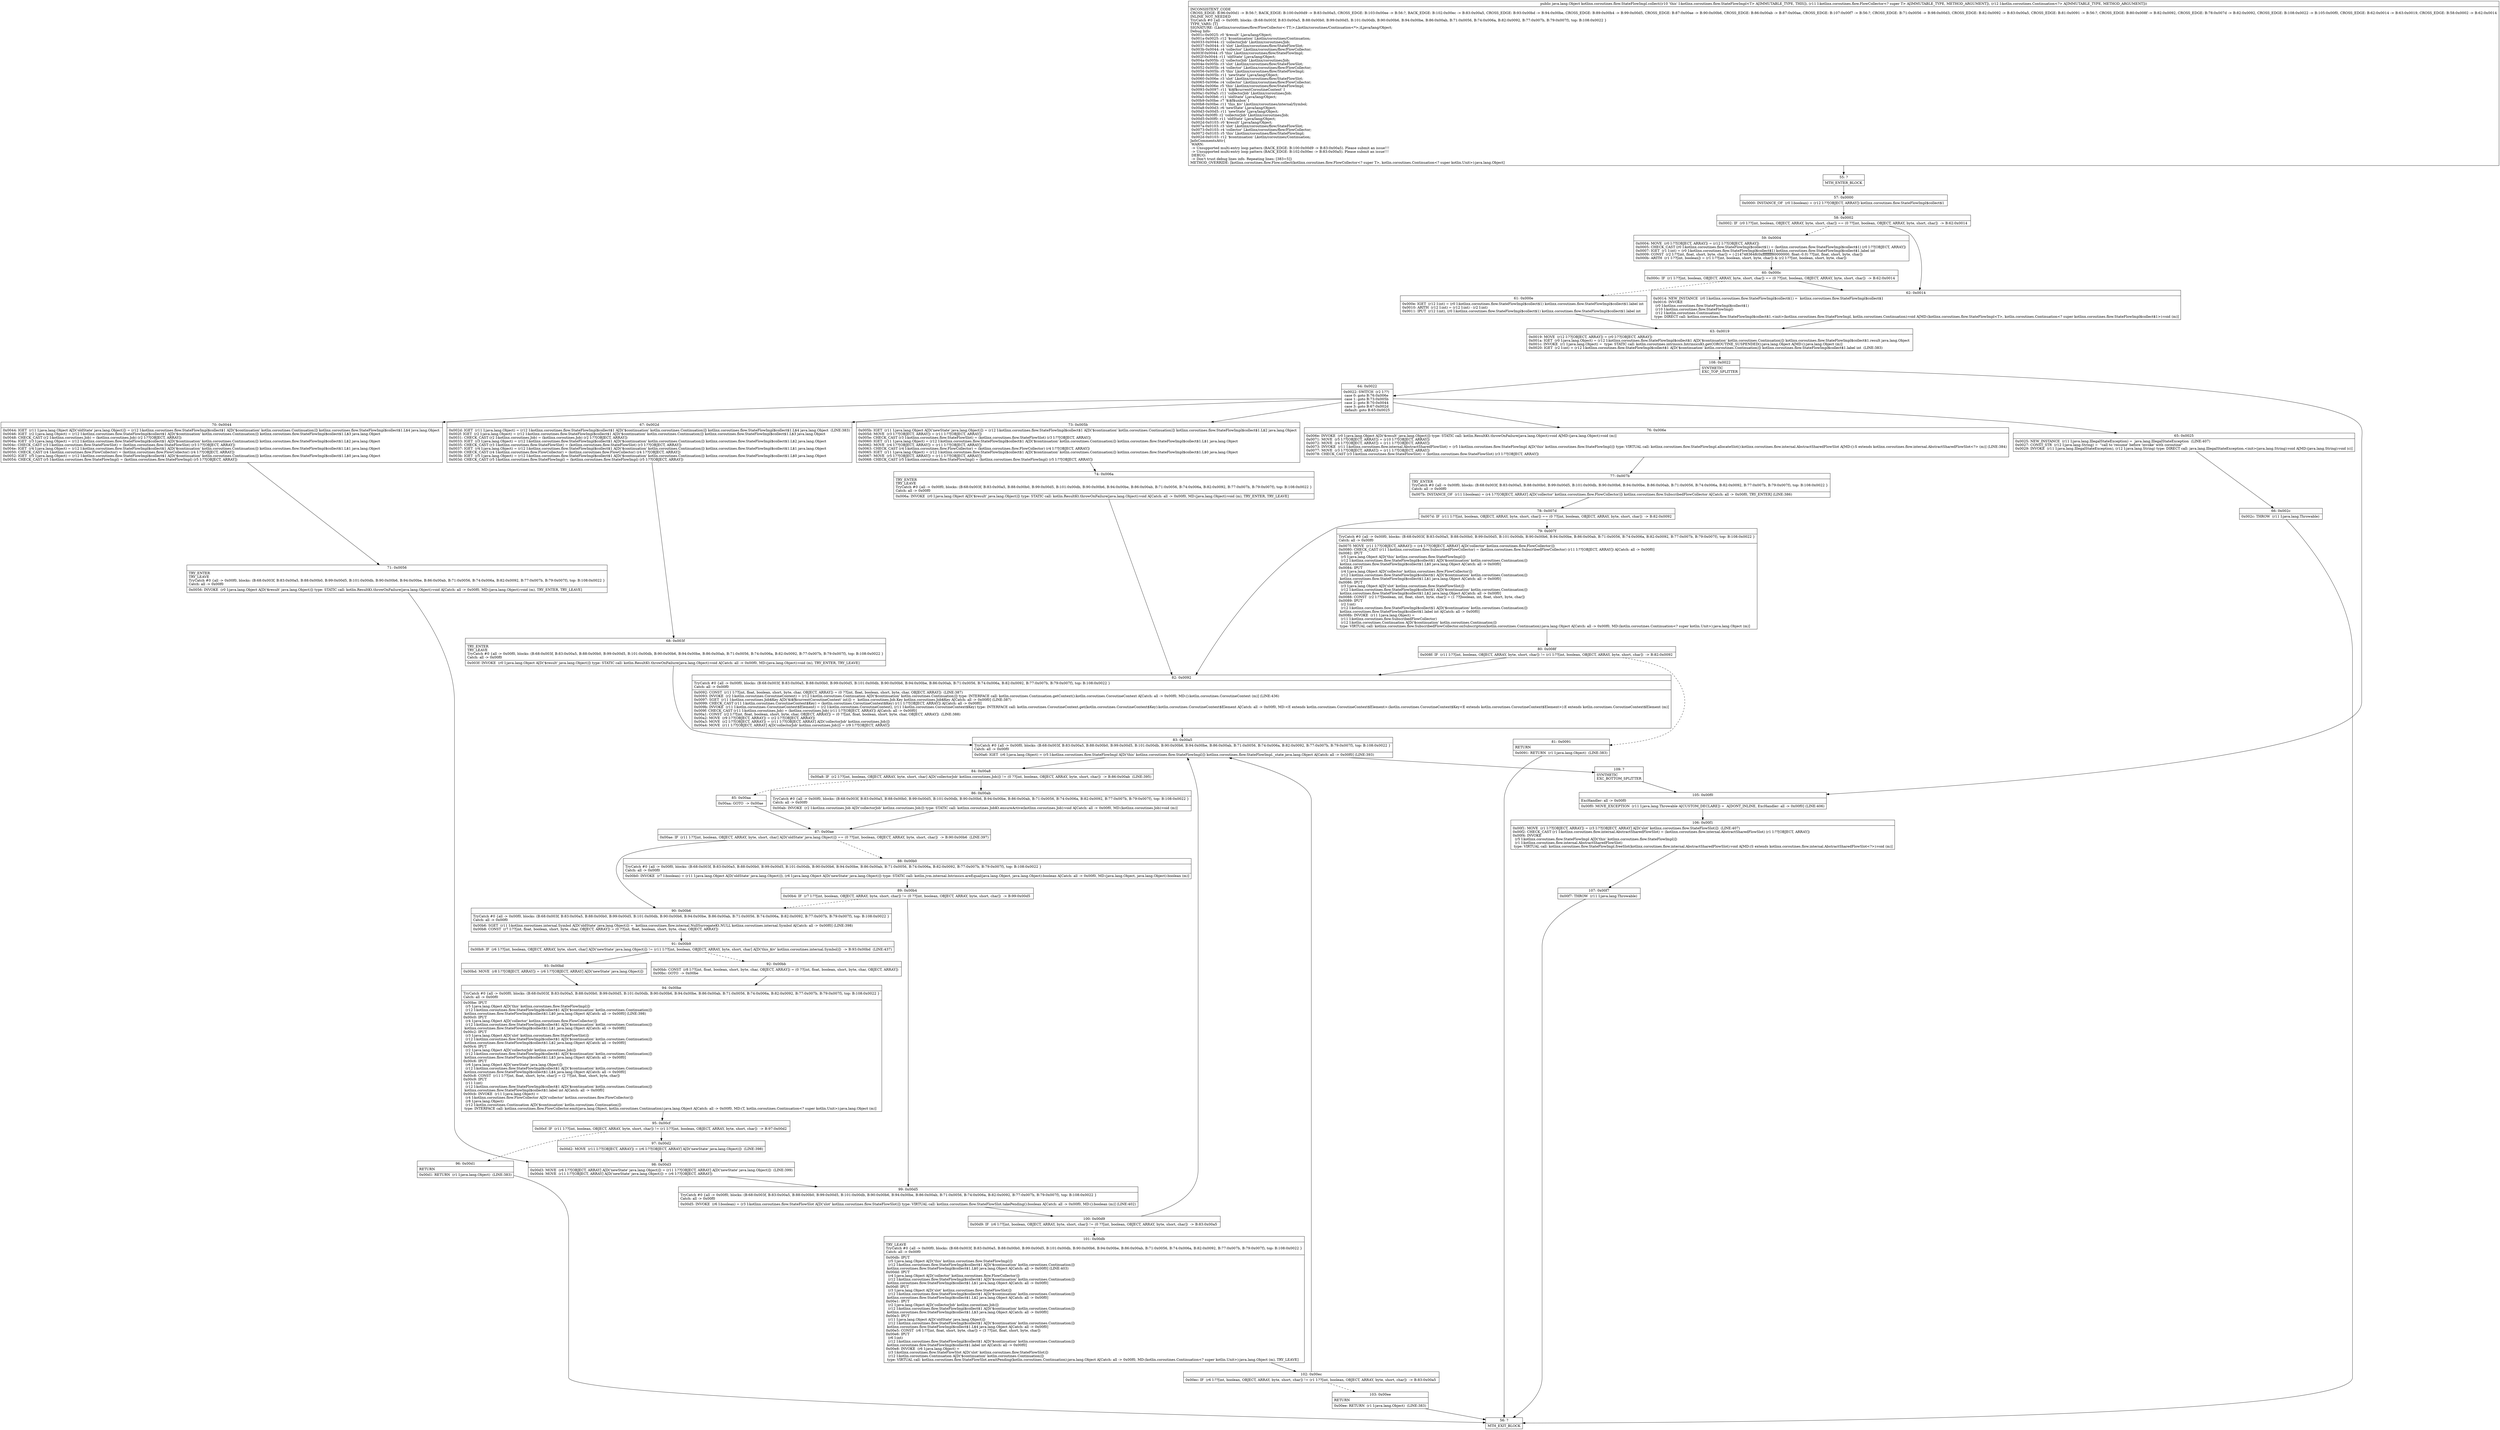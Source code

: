 digraph "CFG forkotlinx.coroutines.flow.StateFlowImpl.collect(Lkotlinx\/coroutines\/flow\/FlowCollector;Lkotlin\/coroutines\/Continuation;)Ljava\/lang\/Object;" {
Node_55 [shape=record,label="{55\:\ ?|MTH_ENTER_BLOCK\l}"];
Node_57 [shape=record,label="{57\:\ 0x0000|0x0000: INSTANCE_OF  (r0 I:boolean) = (r12 I:??[OBJECT, ARRAY]) kotlinx.coroutines.flow.StateFlowImpl$collect$1 \l}"];
Node_58 [shape=record,label="{58\:\ 0x0002|0x0002: IF  (r0 I:??[int, boolean, OBJECT, ARRAY, byte, short, char]) == (0 ??[int, boolean, OBJECT, ARRAY, byte, short, char])  \-\> B:62:0x0014 \l}"];
Node_59 [shape=record,label="{59\:\ 0x0004|0x0004: MOVE  (r0 I:??[OBJECT, ARRAY]) = (r12 I:??[OBJECT, ARRAY]) \l0x0005: CHECK_CAST (r0 I:kotlinx.coroutines.flow.StateFlowImpl$collect$1) = (kotlinx.coroutines.flow.StateFlowImpl$collect$1) (r0 I:??[OBJECT, ARRAY]) \l0x0007: IGET  (r1 I:int) = (r0 I:kotlinx.coroutines.flow.StateFlowImpl$collect$1) kotlinx.coroutines.flow.StateFlowImpl$collect$1.label int \l0x0009: CONST  (r2 I:??[int, float, short, byte, char]) = (\-2147483648(0xffffffff80000000, float:\-0.0) ??[int, float, short, byte, char]) \l0x000b: ARITH  (r1 I:??[int, boolean]) = (r1 I:??[int, boolean, short, byte, char]) & (r2 I:??[int, boolean, short, byte, char]) \l}"];
Node_60 [shape=record,label="{60\:\ 0x000c|0x000c: IF  (r1 I:??[int, boolean, OBJECT, ARRAY, byte, short, char]) == (0 ??[int, boolean, OBJECT, ARRAY, byte, short, char])  \-\> B:62:0x0014 \l}"];
Node_61 [shape=record,label="{61\:\ 0x000e|0x000e: IGET  (r12 I:int) = (r0 I:kotlinx.coroutines.flow.StateFlowImpl$collect$1) kotlinx.coroutines.flow.StateFlowImpl$collect$1.label int \l0x0010: ARITH  (r12 I:int) = (r12 I:int) \- (r2 I:int) \l0x0011: IPUT  (r12 I:int), (r0 I:kotlinx.coroutines.flow.StateFlowImpl$collect$1) kotlinx.coroutines.flow.StateFlowImpl$collect$1.label int \l}"];
Node_63 [shape=record,label="{63\:\ 0x0019|0x0019: MOVE  (r12 I:??[OBJECT, ARRAY]) = (r0 I:??[OBJECT, ARRAY]) \l0x001a: IGET  (r0 I:java.lang.Object) = (r12 I:kotlinx.coroutines.flow.StateFlowImpl$collect$1 A[D('$continuation' kotlin.coroutines.Continuation)]) kotlinx.coroutines.flow.StateFlowImpl$collect$1.result java.lang.Object \l0x001c: INVOKE  (r1 I:java.lang.Object) =  type: STATIC call: kotlin.coroutines.intrinsics.IntrinsicsKt.getCOROUTINE_SUSPENDED():java.lang.Object A[MD:():java.lang.Object (m)]\l0x0020: IGET  (r2 I:int) = (r12 I:kotlinx.coroutines.flow.StateFlowImpl$collect$1 A[D('$continuation' kotlin.coroutines.Continuation)]) kotlinx.coroutines.flow.StateFlowImpl$collect$1.label int  (LINE:383)\l}"];
Node_108 [shape=record,label="{108\:\ 0x0022|SYNTHETIC\lEXC_TOP_SPLITTER\l}"];
Node_64 [shape=record,label="{64\:\ 0x0022|0x0022: SWITCH  (r2 I:??)\l case 0: goto B:76:0x006e\l case 1: goto B:73:0x005b\l case 2: goto B:70:0x0044\l case 3: goto B:67:0x002d\l default: goto B:65:0x0025 \l}"];
Node_65 [shape=record,label="{65\:\ 0x0025|0x0025: NEW_INSTANCE  (r11 I:java.lang.IllegalStateException) =  java.lang.IllegalStateException  (LINE:407)\l0x0027: CONST_STR  (r12 I:java.lang.String) =  \"call to 'resume' before 'invoke' with coroutine\" \l0x0029: INVOKE  (r11 I:java.lang.IllegalStateException), (r12 I:java.lang.String) type: DIRECT call: java.lang.IllegalStateException.\<init\>(java.lang.String):void A[MD:(java.lang.String):void (c)]\l}"];
Node_66 [shape=record,label="{66\:\ 0x002c|0x002c: THROW  (r11 I:java.lang.Throwable) \l}"];
Node_56 [shape=record,label="{56\:\ ?|MTH_EXIT_BLOCK\l}"];
Node_67 [shape=record,label="{67\:\ 0x002d|0x002d: IGET  (r11 I:java.lang.Object) = (r12 I:kotlinx.coroutines.flow.StateFlowImpl$collect$1 A[D('$continuation' kotlin.coroutines.Continuation)]) kotlinx.coroutines.flow.StateFlowImpl$collect$1.L$4 java.lang.Object  (LINE:383)\l0x002f: IGET  (r2 I:java.lang.Object) = (r12 I:kotlinx.coroutines.flow.StateFlowImpl$collect$1 A[D('$continuation' kotlin.coroutines.Continuation)]) kotlinx.coroutines.flow.StateFlowImpl$collect$1.L$3 java.lang.Object \l0x0031: CHECK_CAST (r2 I:kotlinx.coroutines.Job) = (kotlinx.coroutines.Job) (r2 I:??[OBJECT, ARRAY]) \l0x0033: IGET  (r3 I:java.lang.Object) = (r12 I:kotlinx.coroutines.flow.StateFlowImpl$collect$1 A[D('$continuation' kotlin.coroutines.Continuation)]) kotlinx.coroutines.flow.StateFlowImpl$collect$1.L$2 java.lang.Object \l0x0035: CHECK_CAST (r3 I:kotlinx.coroutines.flow.StateFlowSlot) = (kotlinx.coroutines.flow.StateFlowSlot) (r3 I:??[OBJECT, ARRAY]) \l0x0037: IGET  (r4 I:java.lang.Object) = (r12 I:kotlinx.coroutines.flow.StateFlowImpl$collect$1 A[D('$continuation' kotlin.coroutines.Continuation)]) kotlinx.coroutines.flow.StateFlowImpl$collect$1.L$1 java.lang.Object \l0x0039: CHECK_CAST (r4 I:kotlinx.coroutines.flow.FlowCollector) = (kotlinx.coroutines.flow.FlowCollector) (r4 I:??[OBJECT, ARRAY]) \l0x003b: IGET  (r5 I:java.lang.Object) = (r12 I:kotlinx.coroutines.flow.StateFlowImpl$collect$1 A[D('$continuation' kotlin.coroutines.Continuation)]) kotlinx.coroutines.flow.StateFlowImpl$collect$1.L$0 java.lang.Object \l0x003d: CHECK_CAST (r5 I:kotlinx.coroutines.flow.StateFlowImpl) = (kotlinx.coroutines.flow.StateFlowImpl) (r5 I:??[OBJECT, ARRAY]) \l}"];
Node_68 [shape=record,label="{68\:\ 0x003f|TRY_ENTER\lTRY_LEAVE\lTryCatch #0 \{all \-\> 0x00f0, blocks: (B:68:0x003f, B:83:0x00a5, B:88:0x00b0, B:99:0x00d5, B:101:0x00db, B:90:0x00b6, B:94:0x00be, B:86:0x00ab, B:71:0x0056, B:74:0x006a, B:82:0x0092, B:77:0x007b, B:79:0x007f), top: B:108:0x0022 \}\lCatch: all \-\> 0x00f0\l|0x003f: INVOKE  (r0 I:java.lang.Object A[D('$result' java.lang.Object)]) type: STATIC call: kotlin.ResultKt.throwOnFailure(java.lang.Object):void A[Catch: all \-\> 0x00f0, MD:(java.lang.Object):void (m), TRY_ENTER, TRY_LEAVE]\l}"];
Node_83 [shape=record,label="{83\:\ 0x00a5|TryCatch #0 \{all \-\> 0x00f0, blocks: (B:68:0x003f, B:83:0x00a5, B:88:0x00b0, B:99:0x00d5, B:101:0x00db, B:90:0x00b6, B:94:0x00be, B:86:0x00ab, B:71:0x0056, B:74:0x006a, B:82:0x0092, B:77:0x007b, B:79:0x007f), top: B:108:0x0022 \}\lCatch: all \-\> 0x00f0\l|0x00a6: IGET  (r6 I:java.lang.Object) = (r5 I:kotlinx.coroutines.flow.StateFlowImpl A[D('this' kotlinx.coroutines.flow.StateFlowImpl)]) kotlinx.coroutines.flow.StateFlowImpl._state java.lang.Object A[Catch: all \-\> 0x00f0] (LINE:393)\l}"];
Node_84 [shape=record,label="{84\:\ 0x00a8|0x00a8: IF  (r2 I:??[int, boolean, OBJECT, ARRAY, byte, short, char] A[D('collectorJob' kotlinx.coroutines.Job)]) != (0 ??[int, boolean, OBJECT, ARRAY, byte, short, char])  \-\> B:86:0x00ab  (LINE:395)\l}"];
Node_85 [shape=record,label="{85\:\ 0x00aa|0x00aa: GOTO  \-\> 0x00ae \l}"];
Node_87 [shape=record,label="{87\:\ 0x00ae|0x00ae: IF  (r11 I:??[int, boolean, OBJECT, ARRAY, byte, short, char] A[D('oldState' java.lang.Object)]) == (0 ??[int, boolean, OBJECT, ARRAY, byte, short, char])  \-\> B:90:0x00b6  (LINE:397)\l}"];
Node_88 [shape=record,label="{88\:\ 0x00b0|TryCatch #0 \{all \-\> 0x00f0, blocks: (B:68:0x003f, B:83:0x00a5, B:88:0x00b0, B:99:0x00d5, B:101:0x00db, B:90:0x00b6, B:94:0x00be, B:86:0x00ab, B:71:0x0056, B:74:0x006a, B:82:0x0092, B:77:0x007b, B:79:0x007f), top: B:108:0x0022 \}\lCatch: all \-\> 0x00f0\l|0x00b0: INVOKE  (r7 I:boolean) = (r11 I:java.lang.Object A[D('oldState' java.lang.Object)]), (r6 I:java.lang.Object A[D('newState' java.lang.Object)]) type: STATIC call: kotlin.jvm.internal.Intrinsics.areEqual(java.lang.Object, java.lang.Object):boolean A[Catch: all \-\> 0x00f0, MD:(java.lang.Object, java.lang.Object):boolean (m)]\l}"];
Node_89 [shape=record,label="{89\:\ 0x00b4|0x00b4: IF  (r7 I:??[int, boolean, OBJECT, ARRAY, byte, short, char]) != (0 ??[int, boolean, OBJECT, ARRAY, byte, short, char])  \-\> B:99:0x00d5 \l}"];
Node_99 [shape=record,label="{99\:\ 0x00d5|TryCatch #0 \{all \-\> 0x00f0, blocks: (B:68:0x003f, B:83:0x00a5, B:88:0x00b0, B:99:0x00d5, B:101:0x00db, B:90:0x00b6, B:94:0x00be, B:86:0x00ab, B:71:0x0056, B:74:0x006a, B:82:0x0092, B:77:0x007b, B:79:0x007f), top: B:108:0x0022 \}\lCatch: all \-\> 0x00f0\l|0x00d5: INVOKE  (r6 I:boolean) = (r3 I:kotlinx.coroutines.flow.StateFlowSlot A[D('slot' kotlinx.coroutines.flow.StateFlowSlot)]) type: VIRTUAL call: kotlinx.coroutines.flow.StateFlowSlot.takePending():boolean A[Catch: all \-\> 0x00f0, MD:():boolean (m)] (LINE:402)\l}"];
Node_100 [shape=record,label="{100\:\ 0x00d9|0x00d9: IF  (r6 I:??[int, boolean, OBJECT, ARRAY, byte, short, char]) != (0 ??[int, boolean, OBJECT, ARRAY, byte, short, char])  \-\> B:83:0x00a5 \l}"];
Node_101 [shape=record,label="{101\:\ 0x00db|TRY_LEAVE\lTryCatch #0 \{all \-\> 0x00f0, blocks: (B:68:0x003f, B:83:0x00a5, B:88:0x00b0, B:99:0x00d5, B:101:0x00db, B:90:0x00b6, B:94:0x00be, B:86:0x00ab, B:71:0x0056, B:74:0x006a, B:82:0x0092, B:77:0x007b, B:79:0x007f), top: B:108:0x0022 \}\lCatch: all \-\> 0x00f0\l|0x00db: IPUT  \l  (r5 I:java.lang.Object A[D('this' kotlinx.coroutines.flow.StateFlowImpl)])\l  (r12 I:kotlinx.coroutines.flow.StateFlowImpl$collect$1 A[D('$continuation' kotlin.coroutines.Continuation)])\l kotlinx.coroutines.flow.StateFlowImpl$collect$1.L$0 java.lang.Object A[Catch: all \-\> 0x00f0] (LINE:403)\l0x00dd: IPUT  \l  (r4 I:java.lang.Object A[D('collector' kotlinx.coroutines.flow.FlowCollector)])\l  (r12 I:kotlinx.coroutines.flow.StateFlowImpl$collect$1 A[D('$continuation' kotlin.coroutines.Continuation)])\l kotlinx.coroutines.flow.StateFlowImpl$collect$1.L$1 java.lang.Object A[Catch: all \-\> 0x00f0]\l0x00df: IPUT  \l  (r3 I:java.lang.Object A[D('slot' kotlinx.coroutines.flow.StateFlowSlot)])\l  (r12 I:kotlinx.coroutines.flow.StateFlowImpl$collect$1 A[D('$continuation' kotlin.coroutines.Continuation)])\l kotlinx.coroutines.flow.StateFlowImpl$collect$1.L$2 java.lang.Object A[Catch: all \-\> 0x00f0]\l0x00e1: IPUT  \l  (r2 I:java.lang.Object A[D('collectorJob' kotlinx.coroutines.Job)])\l  (r12 I:kotlinx.coroutines.flow.StateFlowImpl$collect$1 A[D('$continuation' kotlin.coroutines.Continuation)])\l kotlinx.coroutines.flow.StateFlowImpl$collect$1.L$3 java.lang.Object A[Catch: all \-\> 0x00f0]\l0x00e3: IPUT  \l  (r11 I:java.lang.Object A[D('oldState' java.lang.Object)])\l  (r12 I:kotlinx.coroutines.flow.StateFlowImpl$collect$1 A[D('$continuation' kotlin.coroutines.Continuation)])\l kotlinx.coroutines.flow.StateFlowImpl$collect$1.L$4 java.lang.Object A[Catch: all \-\> 0x00f0]\l0x00e5: CONST  (r6 I:??[int, float, short, byte, char]) = (3 ??[int, float, short, byte, char]) \l0x00e6: IPUT  \l  (r6 I:int)\l  (r12 I:kotlinx.coroutines.flow.StateFlowImpl$collect$1 A[D('$continuation' kotlin.coroutines.Continuation)])\l kotlinx.coroutines.flow.StateFlowImpl$collect$1.label int A[Catch: all \-\> 0x00f0]\l0x00e8: INVOKE  (r6 I:java.lang.Object) = \l  (r3 I:kotlinx.coroutines.flow.StateFlowSlot A[D('slot' kotlinx.coroutines.flow.StateFlowSlot)])\l  (r12 I:kotlin.coroutines.Continuation A[D('$continuation' kotlin.coroutines.Continuation)])\l type: VIRTUAL call: kotlinx.coroutines.flow.StateFlowSlot.awaitPending(kotlin.coroutines.Continuation):java.lang.Object A[Catch: all \-\> 0x00f0, MD:(kotlin.coroutines.Continuation\<? super kotlin.Unit\>):java.lang.Object (m), TRY_LEAVE]\l}"];
Node_102 [shape=record,label="{102\:\ 0x00ec|0x00ec: IF  (r6 I:??[int, boolean, OBJECT, ARRAY, byte, short, char]) != (r1 I:??[int, boolean, OBJECT, ARRAY, byte, short, char])  \-\> B:83:0x00a5 \l}"];
Node_103 [shape=record,label="{103\:\ 0x00ee|RETURN\l|0x00ee: RETURN  (r1 I:java.lang.Object)  (LINE:383)\l}"];
Node_90 [shape=record,label="{90\:\ 0x00b6|TryCatch #0 \{all \-\> 0x00f0, blocks: (B:68:0x003f, B:83:0x00a5, B:88:0x00b0, B:99:0x00d5, B:101:0x00db, B:90:0x00b6, B:94:0x00be, B:86:0x00ab, B:71:0x0056, B:74:0x006a, B:82:0x0092, B:77:0x007b, B:79:0x007f), top: B:108:0x0022 \}\lCatch: all \-\> 0x00f0\l|0x00b6: SGET  (r11 I:kotlinx.coroutines.internal.Symbol A[D('oldState' java.lang.Object)]) =  kotlinx.coroutines.flow.internal.NullSurrogateKt.NULL kotlinx.coroutines.internal.Symbol A[Catch: all \-\> 0x00f0] (LINE:398)\l0x00b8: CONST  (r7 I:??[int, float, boolean, short, byte, char, OBJECT, ARRAY]) = (0 ??[int, float, boolean, short, byte, char, OBJECT, ARRAY]) \l}"];
Node_91 [shape=record,label="{91\:\ 0x00b9|0x00b9: IF  (r6 I:??[int, boolean, OBJECT, ARRAY, byte, short, char] A[D('newState' java.lang.Object)]) != (r11 I:??[int, boolean, OBJECT, ARRAY, byte, short, char] A[D('this_$iv' kotlinx.coroutines.internal.Symbol)])  \-\> B:93:0x00bd  (LINE:437)\l}"];
Node_92 [shape=record,label="{92\:\ 0x00bb|0x00bb: CONST  (r8 I:??[int, float, boolean, short, byte, char, OBJECT, ARRAY]) = (0 ??[int, float, boolean, short, byte, char, OBJECT, ARRAY]) \l0x00bc: GOTO  \-\> 0x00be \l}"];
Node_94 [shape=record,label="{94\:\ 0x00be|TryCatch #0 \{all \-\> 0x00f0, blocks: (B:68:0x003f, B:83:0x00a5, B:88:0x00b0, B:99:0x00d5, B:101:0x00db, B:90:0x00b6, B:94:0x00be, B:86:0x00ab, B:71:0x0056, B:74:0x006a, B:82:0x0092, B:77:0x007b, B:79:0x007f), top: B:108:0x0022 \}\lCatch: all \-\> 0x00f0\l|0x00be: IPUT  \l  (r5 I:java.lang.Object A[D('this' kotlinx.coroutines.flow.StateFlowImpl)])\l  (r12 I:kotlinx.coroutines.flow.StateFlowImpl$collect$1 A[D('$continuation' kotlin.coroutines.Continuation)])\l kotlinx.coroutines.flow.StateFlowImpl$collect$1.L$0 java.lang.Object A[Catch: all \-\> 0x00f0] (LINE:398)\l0x00c0: IPUT  \l  (r4 I:java.lang.Object A[D('collector' kotlinx.coroutines.flow.FlowCollector)])\l  (r12 I:kotlinx.coroutines.flow.StateFlowImpl$collect$1 A[D('$continuation' kotlin.coroutines.Continuation)])\l kotlinx.coroutines.flow.StateFlowImpl$collect$1.L$1 java.lang.Object A[Catch: all \-\> 0x00f0]\l0x00c2: IPUT  \l  (r3 I:java.lang.Object A[D('slot' kotlinx.coroutines.flow.StateFlowSlot)])\l  (r12 I:kotlinx.coroutines.flow.StateFlowImpl$collect$1 A[D('$continuation' kotlin.coroutines.Continuation)])\l kotlinx.coroutines.flow.StateFlowImpl$collect$1.L$2 java.lang.Object A[Catch: all \-\> 0x00f0]\l0x00c4: IPUT  \l  (r2 I:java.lang.Object A[D('collectorJob' kotlinx.coroutines.Job)])\l  (r12 I:kotlinx.coroutines.flow.StateFlowImpl$collect$1 A[D('$continuation' kotlin.coroutines.Continuation)])\l kotlinx.coroutines.flow.StateFlowImpl$collect$1.L$3 java.lang.Object A[Catch: all \-\> 0x00f0]\l0x00c6: IPUT  \l  (r6 I:java.lang.Object A[D('newState' java.lang.Object)])\l  (r12 I:kotlinx.coroutines.flow.StateFlowImpl$collect$1 A[D('$continuation' kotlin.coroutines.Continuation)])\l kotlinx.coroutines.flow.StateFlowImpl$collect$1.L$4 java.lang.Object A[Catch: all \-\> 0x00f0]\l0x00c8: CONST  (r11 I:??[int, float, short, byte, char]) = (2 ??[int, float, short, byte, char]) \l0x00c9: IPUT  \l  (r11 I:int)\l  (r12 I:kotlinx.coroutines.flow.StateFlowImpl$collect$1 A[D('$continuation' kotlin.coroutines.Continuation)])\l kotlinx.coroutines.flow.StateFlowImpl$collect$1.label int A[Catch: all \-\> 0x00f0]\l0x00cb: INVOKE  (r11 I:java.lang.Object) = \l  (r4 I:kotlinx.coroutines.flow.FlowCollector A[D('collector' kotlinx.coroutines.flow.FlowCollector)])\l  (r8 I:java.lang.Object)\l  (r12 I:kotlin.coroutines.Continuation A[D('$continuation' kotlin.coroutines.Continuation)])\l type: INTERFACE call: kotlinx.coroutines.flow.FlowCollector.emit(java.lang.Object, kotlin.coroutines.Continuation):java.lang.Object A[Catch: all \-\> 0x00f0, MD:(T, kotlin.coroutines.Continuation\<? super kotlin.Unit\>):java.lang.Object (m)]\l}"];
Node_95 [shape=record,label="{95\:\ 0x00cf|0x00cf: IF  (r11 I:??[int, boolean, OBJECT, ARRAY, byte, short, char]) != (r1 I:??[int, boolean, OBJECT, ARRAY, byte, short, char])  \-\> B:97:0x00d2 \l}"];
Node_96 [shape=record,label="{96\:\ 0x00d1|RETURN\l|0x00d1: RETURN  (r1 I:java.lang.Object)  (LINE:383)\l}"];
Node_97 [shape=record,label="{97\:\ 0x00d2|0x00d2: MOVE  (r11 I:??[OBJECT, ARRAY]) = (r6 I:??[OBJECT, ARRAY] A[D('newState' java.lang.Object)])  (LINE:398)\l}"];
Node_98 [shape=record,label="{98\:\ 0x00d3|0x00d3: MOVE  (r6 I:??[OBJECT, ARRAY] A[D('newState' java.lang.Object)]) = (r11 I:??[OBJECT, ARRAY] A[D('newState' java.lang.Object)])  (LINE:399)\l0x00d4: MOVE  (r11 I:??[OBJECT, ARRAY] A[D('newState' java.lang.Object)]) = (r6 I:??[OBJECT, ARRAY]) \l}"];
Node_93 [shape=record,label="{93\:\ 0x00bd|0x00bd: MOVE  (r8 I:??[OBJECT, ARRAY]) = (r6 I:??[OBJECT, ARRAY] A[D('newState' java.lang.Object)]) \l}"];
Node_86 [shape=record,label="{86\:\ 0x00ab|TryCatch #0 \{all \-\> 0x00f0, blocks: (B:68:0x003f, B:83:0x00a5, B:88:0x00b0, B:99:0x00d5, B:101:0x00db, B:90:0x00b6, B:94:0x00be, B:86:0x00ab, B:71:0x0056, B:74:0x006a, B:82:0x0092, B:77:0x007b, B:79:0x007f), top: B:108:0x0022 \}\lCatch: all \-\> 0x00f0\l|0x00ab: INVOKE  (r2 I:kotlinx.coroutines.Job A[D('collectorJob' kotlinx.coroutines.Job)]) type: STATIC call: kotlinx.coroutines.JobKt.ensureActive(kotlinx.coroutines.Job):void A[Catch: all \-\> 0x00f0, MD:(kotlinx.coroutines.Job):void (m)]\l}"];
Node_109 [shape=record,label="{109\:\ ?|SYNTHETIC\lEXC_BOTTOM_SPLITTER\l}"];
Node_70 [shape=record,label="{70\:\ 0x0044|0x0044: IGET  (r11 I:java.lang.Object A[D('oldState' java.lang.Object)]) = (r12 I:kotlinx.coroutines.flow.StateFlowImpl$collect$1 A[D('$continuation' kotlin.coroutines.Continuation)]) kotlinx.coroutines.flow.StateFlowImpl$collect$1.L$4 java.lang.Object \l0x0046: IGET  (r2 I:java.lang.Object) = (r12 I:kotlinx.coroutines.flow.StateFlowImpl$collect$1 A[D('$continuation' kotlin.coroutines.Continuation)]) kotlinx.coroutines.flow.StateFlowImpl$collect$1.L$3 java.lang.Object \l0x0048: CHECK_CAST (r2 I:kotlinx.coroutines.Job) = (kotlinx.coroutines.Job) (r2 I:??[OBJECT, ARRAY]) \l0x004a: IGET  (r3 I:java.lang.Object) = (r12 I:kotlinx.coroutines.flow.StateFlowImpl$collect$1 A[D('$continuation' kotlin.coroutines.Continuation)]) kotlinx.coroutines.flow.StateFlowImpl$collect$1.L$2 java.lang.Object \l0x004c: CHECK_CAST (r3 I:kotlinx.coroutines.flow.StateFlowSlot) = (kotlinx.coroutines.flow.StateFlowSlot) (r3 I:??[OBJECT, ARRAY]) \l0x004e: IGET  (r4 I:java.lang.Object) = (r12 I:kotlinx.coroutines.flow.StateFlowImpl$collect$1 A[D('$continuation' kotlin.coroutines.Continuation)]) kotlinx.coroutines.flow.StateFlowImpl$collect$1.L$1 java.lang.Object \l0x0050: CHECK_CAST (r4 I:kotlinx.coroutines.flow.FlowCollector) = (kotlinx.coroutines.flow.FlowCollector) (r4 I:??[OBJECT, ARRAY]) \l0x0052: IGET  (r5 I:java.lang.Object) = (r12 I:kotlinx.coroutines.flow.StateFlowImpl$collect$1 A[D('$continuation' kotlin.coroutines.Continuation)]) kotlinx.coroutines.flow.StateFlowImpl$collect$1.L$0 java.lang.Object \l0x0054: CHECK_CAST (r5 I:kotlinx.coroutines.flow.StateFlowImpl) = (kotlinx.coroutines.flow.StateFlowImpl) (r5 I:??[OBJECT, ARRAY]) \l}"];
Node_71 [shape=record,label="{71\:\ 0x0056|TRY_ENTER\lTRY_LEAVE\lTryCatch #0 \{all \-\> 0x00f0, blocks: (B:68:0x003f, B:83:0x00a5, B:88:0x00b0, B:99:0x00d5, B:101:0x00db, B:90:0x00b6, B:94:0x00be, B:86:0x00ab, B:71:0x0056, B:74:0x006a, B:82:0x0092, B:77:0x007b, B:79:0x007f), top: B:108:0x0022 \}\lCatch: all \-\> 0x00f0\l|0x0056: INVOKE  (r0 I:java.lang.Object A[D('$result' java.lang.Object)]) type: STATIC call: kotlin.ResultKt.throwOnFailure(java.lang.Object):void A[Catch: all \-\> 0x00f0, MD:(java.lang.Object):void (m), TRY_ENTER, TRY_LEAVE]\l}"];
Node_73 [shape=record,label="{73\:\ 0x005b|0x005b: IGET  (r11 I:java.lang.Object A[D('newState' java.lang.Object)]) = (r12 I:kotlinx.coroutines.flow.StateFlowImpl$collect$1 A[D('$continuation' kotlin.coroutines.Continuation)]) kotlinx.coroutines.flow.StateFlowImpl$collect$1.L$2 java.lang.Object \l0x005d: MOVE  (r3 I:??[OBJECT, ARRAY]) = (r11 I:??[OBJECT, ARRAY]) \l0x005e: CHECK_CAST (r3 I:kotlinx.coroutines.flow.StateFlowSlot) = (kotlinx.coroutines.flow.StateFlowSlot) (r3 I:??[OBJECT, ARRAY]) \l0x0060: IGET  (r11 I:java.lang.Object) = (r12 I:kotlinx.coroutines.flow.StateFlowImpl$collect$1 A[D('$continuation' kotlin.coroutines.Continuation)]) kotlinx.coroutines.flow.StateFlowImpl$collect$1.L$1 java.lang.Object \l0x0062: MOVE  (r4 I:??[OBJECT, ARRAY]) = (r11 I:??[OBJECT, ARRAY]) \l0x0063: CHECK_CAST (r4 I:kotlinx.coroutines.flow.FlowCollector) = (kotlinx.coroutines.flow.FlowCollector) (r4 I:??[OBJECT, ARRAY]) \l0x0065: IGET  (r11 I:java.lang.Object) = (r12 I:kotlinx.coroutines.flow.StateFlowImpl$collect$1 A[D('$continuation' kotlin.coroutines.Continuation)]) kotlinx.coroutines.flow.StateFlowImpl$collect$1.L$0 java.lang.Object \l0x0067: MOVE  (r5 I:??[OBJECT, ARRAY]) = (r11 I:??[OBJECT, ARRAY]) \l0x0068: CHECK_CAST (r5 I:kotlinx.coroutines.flow.StateFlowImpl) = (kotlinx.coroutines.flow.StateFlowImpl) (r5 I:??[OBJECT, ARRAY]) \l}"];
Node_74 [shape=record,label="{74\:\ 0x006a|TRY_ENTER\lTRY_LEAVE\lTryCatch #0 \{all \-\> 0x00f0, blocks: (B:68:0x003f, B:83:0x00a5, B:88:0x00b0, B:99:0x00d5, B:101:0x00db, B:90:0x00b6, B:94:0x00be, B:86:0x00ab, B:71:0x0056, B:74:0x006a, B:82:0x0092, B:77:0x007b, B:79:0x007f), top: B:108:0x0022 \}\lCatch: all \-\> 0x00f0\l|0x006a: INVOKE  (r0 I:java.lang.Object A[D('$result' java.lang.Object)]) type: STATIC call: kotlin.ResultKt.throwOnFailure(java.lang.Object):void A[Catch: all \-\> 0x00f0, MD:(java.lang.Object):void (m), TRY_ENTER, TRY_LEAVE]\l}"];
Node_82 [shape=record,label="{82\:\ 0x0092|TryCatch #0 \{all \-\> 0x00f0, blocks: (B:68:0x003f, B:83:0x00a5, B:88:0x00b0, B:99:0x00d5, B:101:0x00db, B:90:0x00b6, B:94:0x00be, B:86:0x00ab, B:71:0x0056, B:74:0x006a, B:82:0x0092, B:77:0x007b, B:79:0x007f), top: B:108:0x0022 \}\lCatch: all \-\> 0x00f0\l|0x0092: CONST  (r11 I:??[int, float, boolean, short, byte, char, OBJECT, ARRAY]) = (0 ??[int, float, boolean, short, byte, char, OBJECT, ARRAY])  (LINE:387)\l0x0093: INVOKE  (r2 I:kotlin.coroutines.CoroutineContext) = (r12 I:kotlin.coroutines.Continuation A[D('$continuation' kotlin.coroutines.Continuation)]) type: INTERFACE call: kotlin.coroutines.Continuation.getContext():kotlin.coroutines.CoroutineContext A[Catch: all \-\> 0x00f0, MD:():kotlin.coroutines.CoroutineContext (m)] (LINE:436)\l0x0097: SGET  (r11 I:kotlinx.coroutines.Job$Key A[D('$i$f$currentCoroutineContext' int)]) =  kotlinx.coroutines.Job.Key kotlinx.coroutines.Job$Key A[Catch: all \-\> 0x00f0] (LINE:387)\l0x0099: CHECK_CAST (r11 I:kotlin.coroutines.CoroutineContext$Key) = (kotlin.coroutines.CoroutineContext$Key) (r11 I:??[OBJECT, ARRAY]) A[Catch: all \-\> 0x00f0]\l0x009b: INVOKE  (r11 I:kotlin.coroutines.CoroutineContext$Element) = (r2 I:kotlin.coroutines.CoroutineContext), (r11 I:kotlin.coroutines.CoroutineContext$Key) type: INTERFACE call: kotlin.coroutines.CoroutineContext.get(kotlin.coroutines.CoroutineContext$Key):kotlin.coroutines.CoroutineContext$Element A[Catch: all \-\> 0x00f0, MD:\<E extends kotlin.coroutines.CoroutineContext$Element\>:(kotlin.coroutines.CoroutineContext$Key\<E extends kotlin.coroutines.CoroutineContext$Element\>):E extends kotlin.coroutines.CoroutineContext$Element (m)]\l0x009f: CHECK_CAST (r11 I:kotlinx.coroutines.Job) = (kotlinx.coroutines.Job) (r11 I:??[OBJECT, ARRAY]) A[Catch: all \-\> 0x00f0]\l0x00a1: CONST  (r2 I:??[int, float, boolean, short, byte, char, OBJECT, ARRAY]) = (0 ??[int, float, boolean, short, byte, char, OBJECT, ARRAY])  (LINE:388)\l0x00a2: MOVE  (r9 I:??[OBJECT, ARRAY]) = (r2 I:??[OBJECT, ARRAY]) \l0x00a3: MOVE  (r2 I:??[OBJECT, ARRAY]) = (r11 I:??[OBJECT, ARRAY] A[D('collectorJob' kotlinx.coroutines.Job)]) \l0x00a4: MOVE  (r11 I:??[OBJECT, ARRAY] A[D('collectorJob' kotlinx.coroutines.Job)]) = (r9 I:??[OBJECT, ARRAY]) \l}"];
Node_76 [shape=record,label="{76\:\ 0x006e|0x006e: INVOKE  (r0 I:java.lang.Object A[D('$result' java.lang.Object)]) type: STATIC call: kotlin.ResultKt.throwOnFailure(java.lang.Object):void A[MD:(java.lang.Object):void (m)]\l0x0071: MOVE  (r5 I:??[OBJECT, ARRAY]) = (r10 I:??[OBJECT, ARRAY]) \l0x0072: MOVE  (r4 I:??[OBJECT, ARRAY]) = (r11 I:??[OBJECT, ARRAY]) \l0x0073: INVOKE  (r11 I:kotlinx.coroutines.flow.internal.AbstractSharedFlowSlot) = (r5 I:kotlinx.coroutines.flow.StateFlowImpl A[D('this' kotlinx.coroutines.flow.StateFlowImpl)]) type: VIRTUAL call: kotlinx.coroutines.flow.StateFlowImpl.allocateSlot():kotlinx.coroutines.flow.internal.AbstractSharedFlowSlot A[MD:():S extends kotlinx.coroutines.flow.internal.AbstractSharedFlowSlot\<?\> (m)] (LINE:384)\l0x0077: MOVE  (r3 I:??[OBJECT, ARRAY]) = (r11 I:??[OBJECT, ARRAY]) \l0x0078: CHECK_CAST (r3 I:kotlinx.coroutines.flow.StateFlowSlot) = (kotlinx.coroutines.flow.StateFlowSlot) (r3 I:??[OBJECT, ARRAY]) \l}"];
Node_77 [shape=record,label="{77\:\ 0x007b|TRY_ENTER\lTryCatch #0 \{all \-\> 0x00f0, blocks: (B:68:0x003f, B:83:0x00a5, B:88:0x00b0, B:99:0x00d5, B:101:0x00db, B:90:0x00b6, B:94:0x00be, B:86:0x00ab, B:71:0x0056, B:74:0x006a, B:82:0x0092, B:77:0x007b, B:79:0x007f), top: B:108:0x0022 \}\lCatch: all \-\> 0x00f0\l|0x007b: INSTANCE_OF  (r11 I:boolean) = (r4 I:??[OBJECT, ARRAY] A[D('collector' kotlinx.coroutines.flow.FlowCollector)]) kotlinx.coroutines.flow.SubscribedFlowCollector A[Catch: all \-\> 0x00f0, TRY_ENTER] (LINE:386)\l}"];
Node_78 [shape=record,label="{78\:\ 0x007d|0x007d: IF  (r11 I:??[int, boolean, OBJECT, ARRAY, byte, short, char]) == (0 ??[int, boolean, OBJECT, ARRAY, byte, short, char])  \-\> B:82:0x0092 \l}"];
Node_79 [shape=record,label="{79\:\ 0x007f|TryCatch #0 \{all \-\> 0x00f0, blocks: (B:68:0x003f, B:83:0x00a5, B:88:0x00b0, B:99:0x00d5, B:101:0x00db, B:90:0x00b6, B:94:0x00be, B:86:0x00ab, B:71:0x0056, B:74:0x006a, B:82:0x0092, B:77:0x007b, B:79:0x007f), top: B:108:0x0022 \}\lCatch: all \-\> 0x00f0\l|0x007f: MOVE  (r11 I:??[OBJECT, ARRAY]) = (r4 I:??[OBJECT, ARRAY] A[D('collector' kotlinx.coroutines.flow.FlowCollector)]) \l0x0080: CHECK_CAST (r11 I:kotlinx.coroutines.flow.SubscribedFlowCollector) = (kotlinx.coroutines.flow.SubscribedFlowCollector) (r11 I:??[OBJECT, ARRAY]) A[Catch: all \-\> 0x00f0]\l0x0082: IPUT  \l  (r5 I:java.lang.Object A[D('this' kotlinx.coroutines.flow.StateFlowImpl)])\l  (r12 I:kotlinx.coroutines.flow.StateFlowImpl$collect$1 A[D('$continuation' kotlin.coroutines.Continuation)])\l kotlinx.coroutines.flow.StateFlowImpl$collect$1.L$0 java.lang.Object A[Catch: all \-\> 0x00f0]\l0x0084: IPUT  \l  (r4 I:java.lang.Object A[D('collector' kotlinx.coroutines.flow.FlowCollector)])\l  (r12 I:kotlinx.coroutines.flow.StateFlowImpl$collect$1 A[D('$continuation' kotlin.coroutines.Continuation)])\l kotlinx.coroutines.flow.StateFlowImpl$collect$1.L$1 java.lang.Object A[Catch: all \-\> 0x00f0]\l0x0086: IPUT  \l  (r3 I:java.lang.Object A[D('slot' kotlinx.coroutines.flow.StateFlowSlot)])\l  (r12 I:kotlinx.coroutines.flow.StateFlowImpl$collect$1 A[D('$continuation' kotlin.coroutines.Continuation)])\l kotlinx.coroutines.flow.StateFlowImpl$collect$1.L$2 java.lang.Object A[Catch: all \-\> 0x00f0]\l0x0088: CONST  (r2 I:??[boolean, int, float, short, byte, char]) = (1 ??[boolean, int, float, short, byte, char]) \l0x0089: IPUT  \l  (r2 I:int)\l  (r12 I:kotlinx.coroutines.flow.StateFlowImpl$collect$1 A[D('$continuation' kotlin.coroutines.Continuation)])\l kotlinx.coroutines.flow.StateFlowImpl$collect$1.label int A[Catch: all \-\> 0x00f0]\l0x008b: INVOKE  (r11 I:java.lang.Object) = \l  (r11 I:kotlinx.coroutines.flow.SubscribedFlowCollector)\l  (r12 I:kotlin.coroutines.Continuation A[D('$continuation' kotlin.coroutines.Continuation)])\l type: VIRTUAL call: kotlinx.coroutines.flow.SubscribedFlowCollector.onSubscription(kotlin.coroutines.Continuation):java.lang.Object A[Catch: all \-\> 0x00f0, MD:(kotlin.coroutines.Continuation\<? super kotlin.Unit\>):java.lang.Object (m)]\l}"];
Node_80 [shape=record,label="{80\:\ 0x008f|0x008f: IF  (r11 I:??[int, boolean, OBJECT, ARRAY, byte, short, char]) != (r1 I:??[int, boolean, OBJECT, ARRAY, byte, short, char])  \-\> B:82:0x0092 \l}"];
Node_81 [shape=record,label="{81\:\ 0x0091|RETURN\l|0x0091: RETURN  (r1 I:java.lang.Object)  (LINE:383)\l}"];
Node_105 [shape=record,label="{105\:\ 0x00f0|ExcHandler: all \-\> 0x00f0\l|0x00f0: MOVE_EXCEPTION  (r11 I:java.lang.Throwable A[CUSTOM_DECLARE]) =  A[DONT_INLINE, ExcHandler: all \-\> 0x00f0] (LINE:406)\l}"];
Node_106 [shape=record,label="{106\:\ 0x00f1|0x00f1: MOVE  (r1 I:??[OBJECT, ARRAY]) = (r3 I:??[OBJECT, ARRAY] A[D('slot' kotlinx.coroutines.flow.StateFlowSlot)])  (LINE:407)\l0x00f2: CHECK_CAST (r1 I:kotlinx.coroutines.flow.internal.AbstractSharedFlowSlot) = (kotlinx.coroutines.flow.internal.AbstractSharedFlowSlot) (r1 I:??[OBJECT, ARRAY]) \l0x00f4: INVOKE  \l  (r5 I:kotlinx.coroutines.flow.StateFlowImpl A[D('this' kotlinx.coroutines.flow.StateFlowImpl)])\l  (r1 I:kotlinx.coroutines.flow.internal.AbstractSharedFlowSlot)\l type: VIRTUAL call: kotlinx.coroutines.flow.StateFlowImpl.freeSlot(kotlinx.coroutines.flow.internal.AbstractSharedFlowSlot):void A[MD:(S extends kotlinx.coroutines.flow.internal.AbstractSharedFlowSlot\<?\>):void (m)]\l}"];
Node_107 [shape=record,label="{107\:\ 0x00f7|0x00f7: THROW  (r11 I:java.lang.Throwable) \l}"];
Node_62 [shape=record,label="{62\:\ 0x0014|0x0014: NEW_INSTANCE  (r0 I:kotlinx.coroutines.flow.StateFlowImpl$collect$1) =  kotlinx.coroutines.flow.StateFlowImpl$collect$1 \l0x0016: INVOKE  \l  (r0 I:kotlinx.coroutines.flow.StateFlowImpl$collect$1)\l  (r10 I:kotlinx.coroutines.flow.StateFlowImpl)\l  (r12 I:kotlin.coroutines.Continuation)\l type: DIRECT call: kotlinx.coroutines.flow.StateFlowImpl$collect$1.\<init\>(kotlinx.coroutines.flow.StateFlowImpl, kotlin.coroutines.Continuation):void A[MD:(kotlinx.coroutines.flow.StateFlowImpl\<T\>, kotlin.coroutines.Continuation\<? super kotlinx.coroutines.flow.StateFlowImpl$collect$1\>):void (m)]\l}"];
MethodNode[shape=record,label="{public java.lang.Object kotlinx.coroutines.flow.StateFlowImpl.collect((r10 'this' I:kotlinx.coroutines.flow.StateFlowImpl\<T\> A[IMMUTABLE_TYPE, THIS]), (r11 I:kotlinx.coroutines.flow.FlowCollector\<? super T\> A[IMMUTABLE_TYPE, METHOD_ARGUMENT]), (r12 I:kotlin.coroutines.Continuation\<?\> A[IMMUTABLE_TYPE, METHOD_ARGUMENT]))  | INCONSISTENT_CODE\lCROSS_EDGE: B:96:0x00d1 \-\> B:56:?, BACK_EDGE: B:100:0x00d9 \-\> B:83:0x00a5, CROSS_EDGE: B:103:0x00ee \-\> B:56:?, BACK_EDGE: B:102:0x00ec \-\> B:83:0x00a5, CROSS_EDGE: B:93:0x00bd \-\> B:94:0x00be, CROSS_EDGE: B:89:0x00b4 \-\> B:99:0x00d5, CROSS_EDGE: B:87:0x00ae \-\> B:90:0x00b6, CROSS_EDGE: B:86:0x00ab \-\> B:87:0x00ae, CROSS_EDGE: B:107:0x00f7 \-\> B:56:?, CROSS_EDGE: B:71:0x0056 \-\> B:98:0x00d3, CROSS_EDGE: B:82:0x0092 \-\> B:83:0x00a5, CROSS_EDGE: B:81:0x0091 \-\> B:56:?, CROSS_EDGE: B:80:0x008f \-\> B:82:0x0092, CROSS_EDGE: B:78:0x007d \-\> B:82:0x0092, CROSS_EDGE: B:108:0x0022 \-\> B:105:0x00f0, CROSS_EDGE: B:62:0x0014 \-\> B:63:0x0019, CROSS_EDGE: B:58:0x0002 \-\> B:62:0x0014\lINLINE_NOT_NEEDED\lTryCatch #0 \{all \-\> 0x00f0, blocks: (B:68:0x003f, B:83:0x00a5, B:88:0x00b0, B:99:0x00d5, B:101:0x00db, B:90:0x00b6, B:94:0x00be, B:86:0x00ab, B:71:0x0056, B:74:0x006a, B:82:0x0092, B:77:0x007b, B:79:0x007f), top: B:108:0x0022 \}\lTYPE_VARS: [T]\lSIGNATURE: (Lkotlinx\/coroutines\/flow\/FlowCollector\<\-TT;\>;Lkotlin\/coroutines\/Continuation\<*\>;)Ljava\/lang\/Object;\lDebug Info:\l  0x001c\-0x0025: r0 '$result' Ljava\/lang\/Object;\l  0x001a\-0x0025: r12 '$continuation' Lkotlin\/coroutines\/Continuation;\l  0x0033\-0x0044: r2 'collectorJob' Lkotlinx\/coroutines\/Job;\l  0x0037\-0x0044: r3 'slot' Lkotlinx\/coroutines\/flow\/StateFlowSlot;\l  0x003b\-0x0044: r4 'collector' Lkotlinx\/coroutines\/flow\/FlowCollector;\l  0x003f\-0x0044: r5 'this' Lkotlinx\/coroutines\/flow\/StateFlowImpl;\l  0x002f\-0x0044: r11 'oldState' Ljava\/lang\/Object;\l  0x004a\-0x005b: r2 'collectorJob' Lkotlinx\/coroutines\/Job;\l  0x004e\-0x005b: r3 'slot' Lkotlinx\/coroutines\/flow\/StateFlowSlot;\l  0x0052\-0x005b: r4 'collector' Lkotlinx\/coroutines\/flow\/FlowCollector;\l  0x0056\-0x005b: r5 'this' Lkotlinx\/coroutines\/flow\/StateFlowImpl;\l  0x0046\-0x005b: r11 'newState' Ljava\/lang\/Object;\l  0x0060\-0x006e: r3 'slot' Lkotlinx\/coroutines\/flow\/StateFlowSlot;\l  0x0065\-0x006e: r4 'collector' Lkotlinx\/coroutines\/flow\/FlowCollector;\l  0x006a\-0x006e: r5 'this' Lkotlinx\/coroutines\/flow\/StateFlowImpl;\l  0x0093\-0x0097: r11 '$i$f$currentCoroutineContext' I\l  0x00a1\-0x00a5: r11 'collectorJob' Lkotlinx\/coroutines\/Job;\l  0x00a5\-0x00b6: r11 'oldState' Ljava\/lang\/Object;\l  0x00b9\-0x00be: r7 '$i$f$unbox' I\l  0x00b8\-0x00be: r11 'this_$iv' Lkotlinx\/coroutines\/internal\/Symbol;\l  0x00a8\-0x00d3: r6 'newState' Ljava\/lang\/Object;\l  0x00d3\-0x00d5: r11 'newState' Ljava\/lang\/Object;\l  0x00a5\-0x00f0: r2 'collectorJob' Lkotlinx\/coroutines\/Job;\l  0x00d5\-0x00f0: r11 'oldState' Ljava\/lang\/Object;\l  0x002d\-0x0103: r0 '$result' Ljava\/lang\/Object;\l  0x007a\-0x0103: r3 'slot' Lkotlinx\/coroutines\/flow\/StateFlowSlot;\l  0x0073\-0x0103: r4 'collector' Lkotlinx\/coroutines\/flow\/FlowCollector;\l  0x0072\-0x0103: r5 'this' Lkotlinx\/coroutines\/flow\/StateFlowImpl;\l  0x002d\-0x0103: r12 '$continuation' Lkotlin\/coroutines\/Continuation;\lJadxCommentsAttr\{\l WARN: \l \-\> Unsupported multi\-entry loop pattern (BACK_EDGE: B:100:0x00d9 \-\> B:83:0x00a5). Please submit an issue!!!\l \-\> Unsupported multi\-entry loop pattern (BACK_EDGE: B:102:0x00ec \-\> B:83:0x00a5). Please submit an issue!!!\l DEBUG: \l \-\> Don't trust debug lines info. Repeating lines: [383=5]\}\lMETHOD_OVERRIDE: [kotlinx.coroutines.flow.Flow.collect(kotlinx.coroutines.flow.FlowCollector\<? super T\>, kotlin.coroutines.Continuation\<? super kotlin.Unit\>):java.lang.Object]\l}"];
MethodNode -> Node_55;Node_55 -> Node_57;
Node_57 -> Node_58;
Node_58 -> Node_59[style=dashed];
Node_58 -> Node_62;
Node_59 -> Node_60;
Node_60 -> Node_61[style=dashed];
Node_60 -> Node_62;
Node_61 -> Node_63;
Node_63 -> Node_108;
Node_108 -> Node_64;
Node_108 -> Node_105;
Node_64 -> Node_65;
Node_64 -> Node_67;
Node_64 -> Node_70;
Node_64 -> Node_73;
Node_64 -> Node_76;
Node_65 -> Node_66;
Node_66 -> Node_56;
Node_67 -> Node_68;
Node_68 -> Node_83;
Node_83 -> Node_84;
Node_83 -> Node_109;
Node_84 -> Node_85[style=dashed];
Node_84 -> Node_86;
Node_85 -> Node_87;
Node_87 -> Node_88[style=dashed];
Node_87 -> Node_90;
Node_88 -> Node_89;
Node_89 -> Node_90[style=dashed];
Node_89 -> Node_99;
Node_99 -> Node_100;
Node_100 -> Node_83;
Node_100 -> Node_101[style=dashed];
Node_101 -> Node_102;
Node_102 -> Node_103[style=dashed];
Node_102 -> Node_83;
Node_103 -> Node_56;
Node_90 -> Node_91;
Node_91 -> Node_92[style=dashed];
Node_91 -> Node_93;
Node_92 -> Node_94;
Node_94 -> Node_95;
Node_95 -> Node_96[style=dashed];
Node_95 -> Node_97;
Node_96 -> Node_56;
Node_97 -> Node_98;
Node_98 -> Node_99;
Node_93 -> Node_94;
Node_86 -> Node_87;
Node_109 -> Node_105;
Node_70 -> Node_71;
Node_71 -> Node_98;
Node_73 -> Node_74;
Node_74 -> Node_82;
Node_82 -> Node_83;
Node_76 -> Node_77;
Node_77 -> Node_78;
Node_78 -> Node_79[style=dashed];
Node_78 -> Node_82;
Node_79 -> Node_80;
Node_80 -> Node_81[style=dashed];
Node_80 -> Node_82;
Node_81 -> Node_56;
Node_105 -> Node_106;
Node_106 -> Node_107;
Node_107 -> Node_56;
Node_62 -> Node_63;
}

